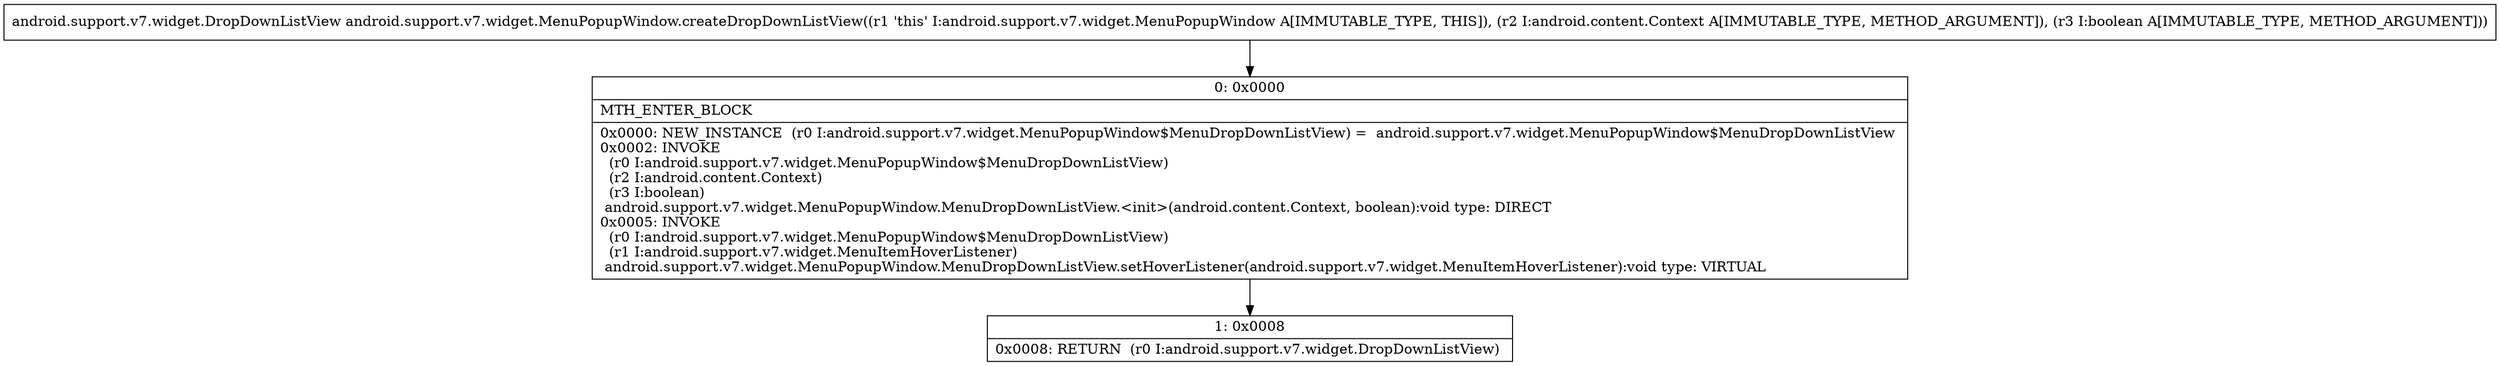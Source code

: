 digraph "CFG forandroid.support.v7.widget.MenuPopupWindow.createDropDownListView(Landroid\/content\/Context;Z)Landroid\/support\/v7\/widget\/DropDownListView;" {
Node_0 [shape=record,label="{0\:\ 0x0000|MTH_ENTER_BLOCK\l|0x0000: NEW_INSTANCE  (r0 I:android.support.v7.widget.MenuPopupWindow$MenuDropDownListView) =  android.support.v7.widget.MenuPopupWindow$MenuDropDownListView \l0x0002: INVOKE  \l  (r0 I:android.support.v7.widget.MenuPopupWindow$MenuDropDownListView)\l  (r2 I:android.content.Context)\l  (r3 I:boolean)\l android.support.v7.widget.MenuPopupWindow.MenuDropDownListView.\<init\>(android.content.Context, boolean):void type: DIRECT \l0x0005: INVOKE  \l  (r0 I:android.support.v7.widget.MenuPopupWindow$MenuDropDownListView)\l  (r1 I:android.support.v7.widget.MenuItemHoverListener)\l android.support.v7.widget.MenuPopupWindow.MenuDropDownListView.setHoverListener(android.support.v7.widget.MenuItemHoverListener):void type: VIRTUAL \l}"];
Node_1 [shape=record,label="{1\:\ 0x0008|0x0008: RETURN  (r0 I:android.support.v7.widget.DropDownListView) \l}"];
MethodNode[shape=record,label="{android.support.v7.widget.DropDownListView android.support.v7.widget.MenuPopupWindow.createDropDownListView((r1 'this' I:android.support.v7.widget.MenuPopupWindow A[IMMUTABLE_TYPE, THIS]), (r2 I:android.content.Context A[IMMUTABLE_TYPE, METHOD_ARGUMENT]), (r3 I:boolean A[IMMUTABLE_TYPE, METHOD_ARGUMENT])) }"];
MethodNode -> Node_0;
Node_0 -> Node_1;
}

